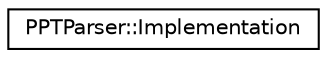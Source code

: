 digraph "类继承关系图"
{
  edge [fontname="Helvetica",fontsize="10",labelfontname="Helvetica",labelfontsize="10"];
  node [fontname="Helvetica",fontsize="10",shape=record];
  rankdir="LR";
  Node0 [label="PPTParser::Implementation",height=0.2,width=0.4,color="black", fillcolor="white", style="filled",URL="$struct_p_p_t_parser_1_1_implementation.html"];
}
